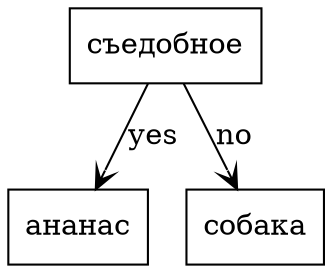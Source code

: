 digraph G{
	rankdir=TB;
	node[shape="rectangle",fontsize=14];
	edge[arrowhead="open"];
	V0[label="съедобное"];
	V0->V1[label="yes"];
	V1[label="ананас"];
	V0->V2[label="no"];
	V2[label="собака"];
}
